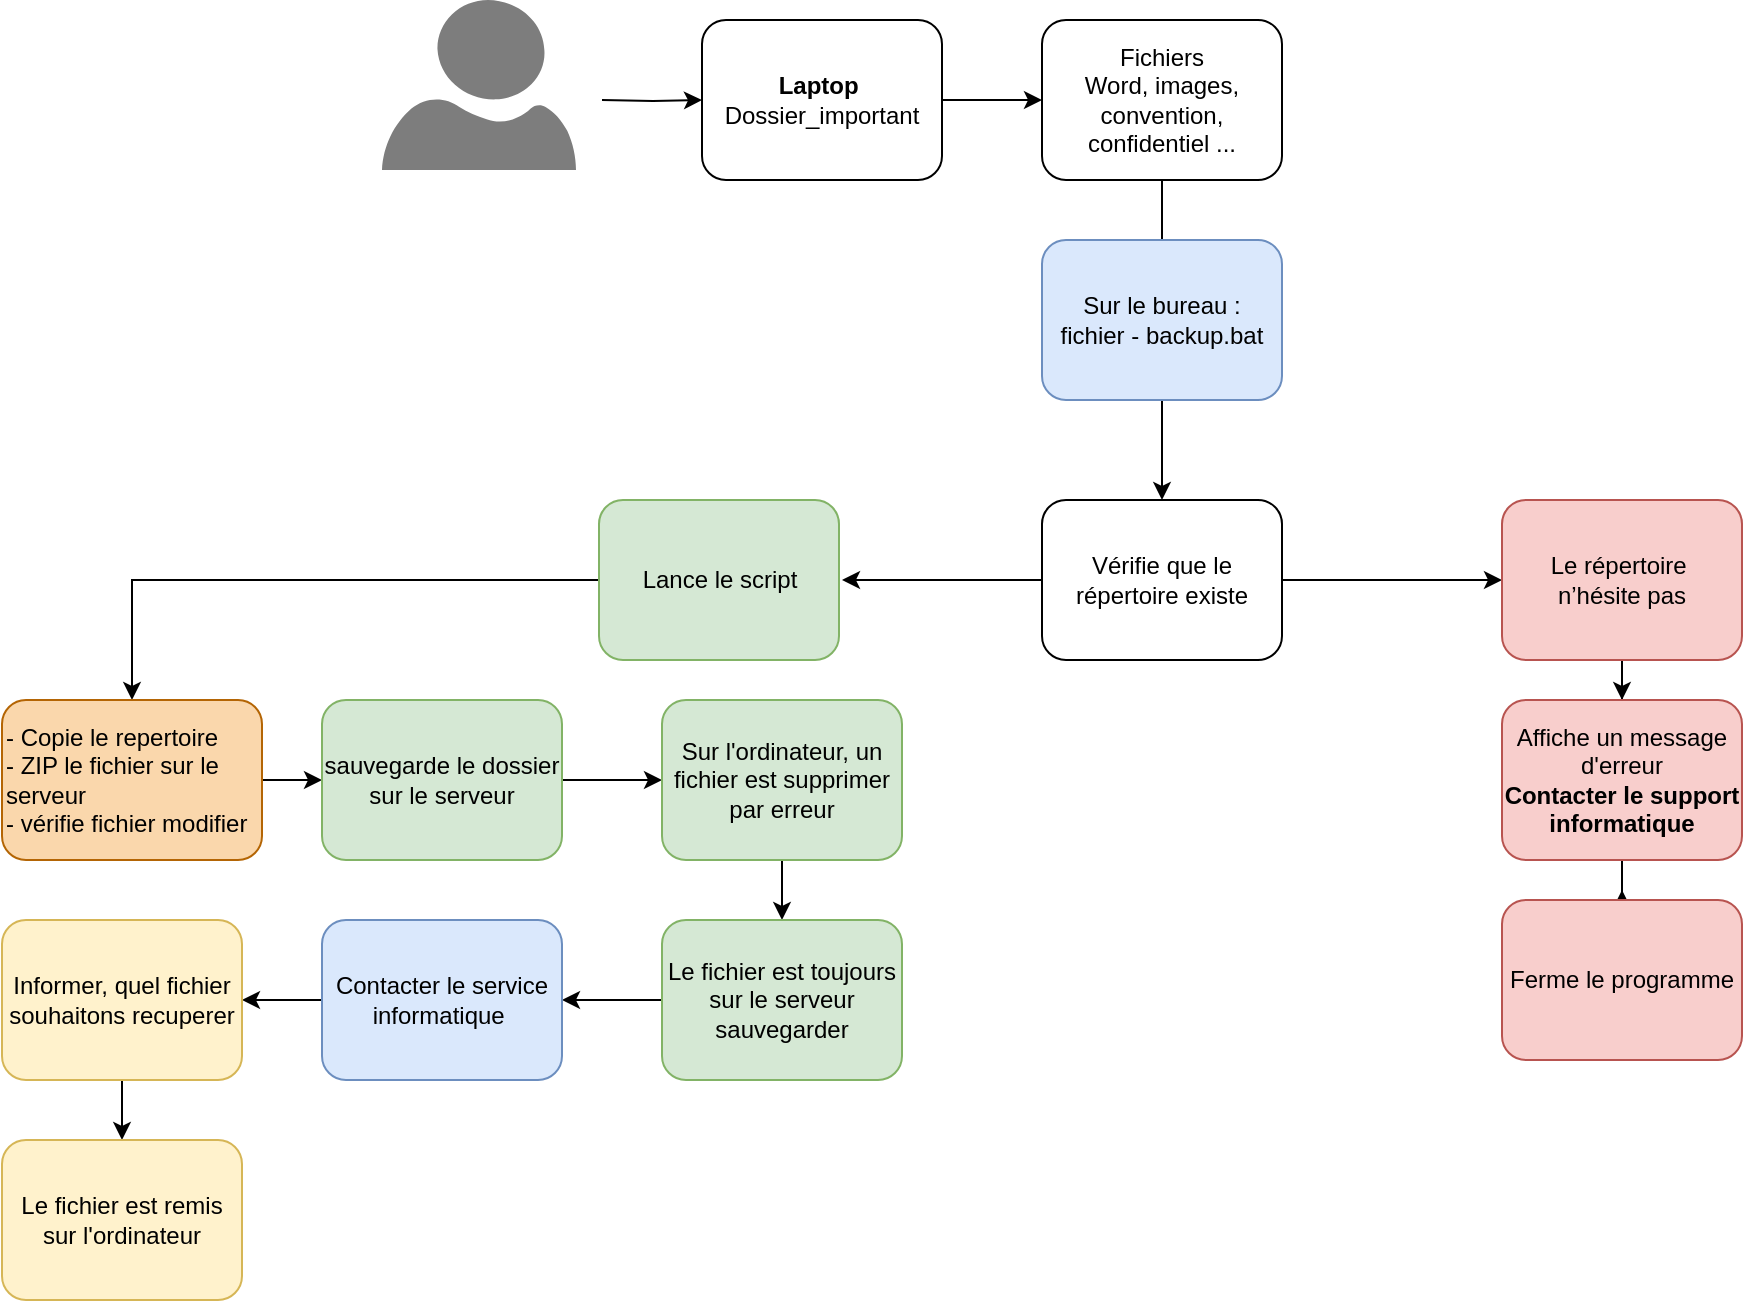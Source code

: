 <mxfile version="10.7.4" type="device"><diagram name="Page-1" id="2a216829-ef6e-dabb-86c1-c78162f3ba2b"><mxGraphModel dx="1010" dy="550" grid="1" gridSize="10" guides="1" tooltips="1" connect="1" arrows="1" fold="1" page="1" pageScale="1" pageWidth="850" pageHeight="1100" background="#ffffff" math="0" shadow="0"><root><mxCell id="0"/><mxCell id="1" parent="0"/><mxCell id="7a84cebc1def654-2" value="&lt;b&gt;Laptop&amp;nbsp;&lt;/b&gt;&lt;br&gt;Dossier_important&lt;br&gt;" style="shape=ext;rounded=1;html=1;whiteSpace=wrap;" parent="1" vertex="1"><mxGeometry x="360" y="250" width="120" height="80" as="geometry"/></mxCell><mxCell id="7a84cebc1def654-3" value="Fichiers&lt;br&gt;Word, images, convention, confidentiel ...&lt;br&gt;" style="shape=ext;rounded=1;html=1;whiteSpace=wrap;" parent="1" vertex="1"><mxGeometry x="530" y="250" width="120" height="80" as="geometry"/></mxCell><mxCell id="7a84cebc1def654-36" style="edgeStyle=orthogonalEdgeStyle;rounded=0;html=1;jettySize=auto;orthogonalLoop=1;" parent="1" target="7a84cebc1def654-2" edge="1"><mxGeometry relative="1" as="geometry"><mxPoint x="310" y="290" as="sourcePoint"/></mxGeometry></mxCell><mxCell id="7a84cebc1def654-39" style="edgeStyle=orthogonalEdgeStyle;rounded=0;html=1;jettySize=auto;orthogonalLoop=1;" parent="1" source="7a84cebc1def654-2" target="7a84cebc1def654-3" edge="1"><mxGeometry relative="1" as="geometry"/></mxCell><mxCell id="7a84cebc1def654-47" style="edgeStyle=orthogonalEdgeStyle;rounded=0;html=1;jettySize=auto;orthogonalLoop=1;" parent="1" source="7a84cebc1def654-3" edge="1"><mxGeometry relative="1" as="geometry"><mxPoint x="590" y="375" as="targetPoint"/></mxGeometry></mxCell><mxCell id="SKSa7rfO2GzB4U1P5Qvi-3" value="" style="shadow=0;dashed=0;html=1;strokeColor=none;labelPosition=center;verticalLabelPosition=bottom;verticalAlign=top;align=center;shape=mxgraph.azure.user;fillColor=#7D7D7D;" vertex="1" parent="1"><mxGeometry x="200" y="240" width="97" height="85" as="geometry"/></mxCell><mxCell id="SKSa7rfO2GzB4U1P5Qvi-17" value="" style="edgeStyle=orthogonalEdgeStyle;rounded=0;orthogonalLoop=1;jettySize=auto;html=1;" edge="1" parent="1" source="SKSa7rfO2GzB4U1P5Qvi-5" target="SKSa7rfO2GzB4U1P5Qvi-16"><mxGeometry relative="1" as="geometry"/></mxCell><mxCell id="SKSa7rfO2GzB4U1P5Qvi-5" value="Sur le bureau :&lt;br&gt;fichier - backup.bat&lt;br&gt;" style="shape=ext;rounded=1;html=1;whiteSpace=wrap;fillColor=#dae8fc;strokeColor=#6c8ebf;" vertex="1" parent="1"><mxGeometry x="530" y="360" width="120" height="80" as="geometry"/></mxCell><mxCell id="SKSa7rfO2GzB4U1P5Qvi-19" value="" style="edgeStyle=orthogonalEdgeStyle;rounded=0;orthogonalLoop=1;jettySize=auto;html=1;" edge="1" parent="1" source="SKSa7rfO2GzB4U1P5Qvi-16"><mxGeometry relative="1" as="geometry"><mxPoint x="430" y="530" as="targetPoint"/><Array as="points"><mxPoint x="440" y="530"/></Array></mxGeometry></mxCell><mxCell id="SKSa7rfO2GzB4U1P5Qvi-21" value="" style="edgeStyle=orthogonalEdgeStyle;rounded=0;orthogonalLoop=1;jettySize=auto;html=1;" edge="1" parent="1" source="SKSa7rfO2GzB4U1P5Qvi-16" target="SKSa7rfO2GzB4U1P5Qvi-20"><mxGeometry relative="1" as="geometry"/></mxCell><mxCell id="SKSa7rfO2GzB4U1P5Qvi-16" value="Vérifie que le répertoire existe&lt;br&gt;" style="shape=ext;rounded=1;html=1;whiteSpace=wrap;" vertex="1" parent="1"><mxGeometry x="530" y="490" width="120" height="80" as="geometry"/></mxCell><mxCell id="SKSa7rfO2GzB4U1P5Qvi-33" value="" style="edgeStyle=orthogonalEdgeStyle;rounded=0;orthogonalLoop=1;jettySize=auto;html=1;" edge="1" parent="1" source="SKSa7rfO2GzB4U1P5Qvi-20" target="SKSa7rfO2GzB4U1P5Qvi-32"><mxGeometry relative="1" as="geometry"/></mxCell><mxCell id="SKSa7rfO2GzB4U1P5Qvi-20" value="Le répertoire&amp;nbsp;&lt;br&gt;n’hésite pas&lt;br&gt;" style="shape=ext;rounded=1;html=1;whiteSpace=wrap;fillColor=#f8cecc;strokeColor=#b85450;" vertex="1" parent="1"><mxGeometry x="760" y="490" width="120" height="80" as="geometry"/></mxCell><mxCell id="SKSa7rfO2GzB4U1P5Qvi-48" value="" style="edgeStyle=orthogonalEdgeStyle;rounded=0;orthogonalLoop=1;jettySize=auto;html=1;fontFamily=Helvetica;" edge="1" parent="1" source="SKSa7rfO2GzB4U1P5Qvi-32"><mxGeometry relative="1" as="geometry"><mxPoint x="820" y="685" as="targetPoint"/></mxGeometry></mxCell><mxCell id="SKSa7rfO2GzB4U1P5Qvi-32" value="Affiche un message d'erreur&lt;br&gt;&lt;b&gt;Contacter le support informatique&lt;/b&gt;&lt;br&gt;" style="shape=ext;rounded=1;html=1;whiteSpace=wrap;fillColor=#f8cecc;strokeColor=#b85450;" vertex="1" parent="1"><mxGeometry x="760" y="590" width="120" height="80" as="geometry"/></mxCell><mxCell id="SKSa7rfO2GzB4U1P5Qvi-34" value="Ferme le programme" style="shape=ext;rounded=1;html=1;whiteSpace=wrap;fillColor=#f8cecc;strokeColor=#b85450;" vertex="1" parent="1"><mxGeometry x="760" y="690" width="120" height="80" as="geometry"/></mxCell><mxCell id="SKSa7rfO2GzB4U1P5Qvi-37" value="" style="edgeStyle=orthogonalEdgeStyle;rounded=0;orthogonalLoop=1;jettySize=auto;html=1;" edge="1" parent="1" source="SKSa7rfO2GzB4U1P5Qvi-22" target="SKSa7rfO2GzB4U1P5Qvi-36"><mxGeometry relative="1" as="geometry"/></mxCell><mxCell id="SKSa7rfO2GzB4U1P5Qvi-22" value="Lance le script&lt;br&gt;" style="shape=ext;rounded=1;html=1;whiteSpace=wrap;fillColor=#d5e8d4;strokeColor=#82b366;" vertex="1" parent="1"><mxGeometry x="308.5" y="490" width="120" height="80" as="geometry"/></mxCell><mxCell id="SKSa7rfO2GzB4U1P5Qvi-38" style="edgeStyle=orthogonalEdgeStyle;rounded=0;orthogonalLoop=1;jettySize=auto;html=1;" edge="1" parent="1" source="SKSa7rfO2GzB4U1P5Qvi-36" target="SKSa7rfO2GzB4U1P5Qvi-24"><mxGeometry relative="1" as="geometry"/></mxCell><mxCell id="SKSa7rfO2GzB4U1P5Qvi-36" value="- Copie le repertoire&lt;br&gt;- ZIP le fichier sur le serveur&amp;nbsp;&lt;br&gt;- vérifie fichier modifier&lt;br&gt;" style="shape=ext;rounded=1;html=1;whiteSpace=wrap;fillColor=#fad7ac;strokeColor=#b46504;align=left;fontFamily=Helvetica;" vertex="1" parent="1"><mxGeometry x="10" y="590" width="130" height="80" as="geometry"/></mxCell><mxCell id="SKSa7rfO2GzB4U1P5Qvi-49" style="edgeStyle=orthogonalEdgeStyle;rounded=0;orthogonalLoop=1;jettySize=auto;html=1;entryX=0;entryY=0.5;entryDx=0;entryDy=0;fontFamily=Helvetica;" edge="1" parent="1" source="SKSa7rfO2GzB4U1P5Qvi-24" target="SKSa7rfO2GzB4U1P5Qvi-26"><mxGeometry relative="1" as="geometry"/></mxCell><mxCell id="SKSa7rfO2GzB4U1P5Qvi-24" value="sauvegarde le dossier sur le serveur" style="shape=ext;rounded=1;html=1;whiteSpace=wrap;fillColor=#d5e8d4;strokeColor=#82b366;" vertex="1" parent="1"><mxGeometry x="170" y="590" width="120" height="80" as="geometry"/></mxCell><mxCell id="SKSa7rfO2GzB4U1P5Qvi-29" value="" style="edgeStyle=orthogonalEdgeStyle;rounded=0;orthogonalLoop=1;jettySize=auto;html=1;" edge="1" parent="1" source="SKSa7rfO2GzB4U1P5Qvi-26" target="SKSa7rfO2GzB4U1P5Qvi-28"><mxGeometry relative="1" as="geometry"/></mxCell><mxCell id="SKSa7rfO2GzB4U1P5Qvi-26" value="Sur l'ordinateur, un fichier est supprimer par erreur" style="shape=ext;rounded=1;html=1;whiteSpace=wrap;fillColor=#d5e8d4;strokeColor=#82b366;" vertex="1" parent="1"><mxGeometry x="340" y="590" width="120" height="80" as="geometry"/></mxCell><mxCell id="SKSa7rfO2GzB4U1P5Qvi-31" value="" style="edgeStyle=orthogonalEdgeStyle;rounded=0;orthogonalLoop=1;jettySize=auto;html=1;" edge="1" parent="1" source="SKSa7rfO2GzB4U1P5Qvi-28" target="SKSa7rfO2GzB4U1P5Qvi-30"><mxGeometry relative="1" as="geometry"/></mxCell><mxCell id="SKSa7rfO2GzB4U1P5Qvi-28" value="Le fichier est toujours sur le serveur sauvegarder" style="shape=ext;rounded=1;html=1;whiteSpace=wrap;fillColor=#d5e8d4;strokeColor=#82b366;" vertex="1" parent="1"><mxGeometry x="340" y="700" width="120" height="80" as="geometry"/></mxCell><mxCell id="SKSa7rfO2GzB4U1P5Qvi-43" value="" style="edgeStyle=orthogonalEdgeStyle;rounded=0;orthogonalLoop=1;jettySize=auto;html=1;fontFamily=Helvetica;" edge="1" parent="1" source="SKSa7rfO2GzB4U1P5Qvi-30" target="SKSa7rfO2GzB4U1P5Qvi-42"><mxGeometry relative="1" as="geometry"/></mxCell><mxCell id="SKSa7rfO2GzB4U1P5Qvi-30" value="Contacter le service informatique&amp;nbsp;" style="shape=ext;rounded=1;html=1;whiteSpace=wrap;fillColor=#dae8fc;strokeColor=#6c8ebf;" vertex="1" parent="1"><mxGeometry x="170" y="700" width="120" height="80" as="geometry"/></mxCell><mxCell id="SKSa7rfO2GzB4U1P5Qvi-45" value="" style="edgeStyle=orthogonalEdgeStyle;rounded=0;orthogonalLoop=1;jettySize=auto;html=1;fontFamily=Helvetica;" edge="1" parent="1" source="SKSa7rfO2GzB4U1P5Qvi-42" target="SKSa7rfO2GzB4U1P5Qvi-44"><mxGeometry relative="1" as="geometry"/></mxCell><mxCell id="SKSa7rfO2GzB4U1P5Qvi-42" value="Informer, quel fichier souhaitons recuperer" style="shape=ext;rounded=1;html=1;whiteSpace=wrap;fillColor=#fff2cc;strokeColor=#d6b656;gradientColor=none;" vertex="1" parent="1"><mxGeometry x="10" y="700" width="120" height="80" as="geometry"/></mxCell><mxCell id="SKSa7rfO2GzB4U1P5Qvi-44" value="Le fichier est remis sur l'ordinateur" style="shape=ext;rounded=1;html=1;whiteSpace=wrap;fillColor=#fff2cc;strokeColor=#d6b656;gradientColor=none;" vertex="1" parent="1"><mxGeometry x="10" y="810" width="120" height="80" as="geometry"/></mxCell></root></mxGraphModel></diagram></mxfile>